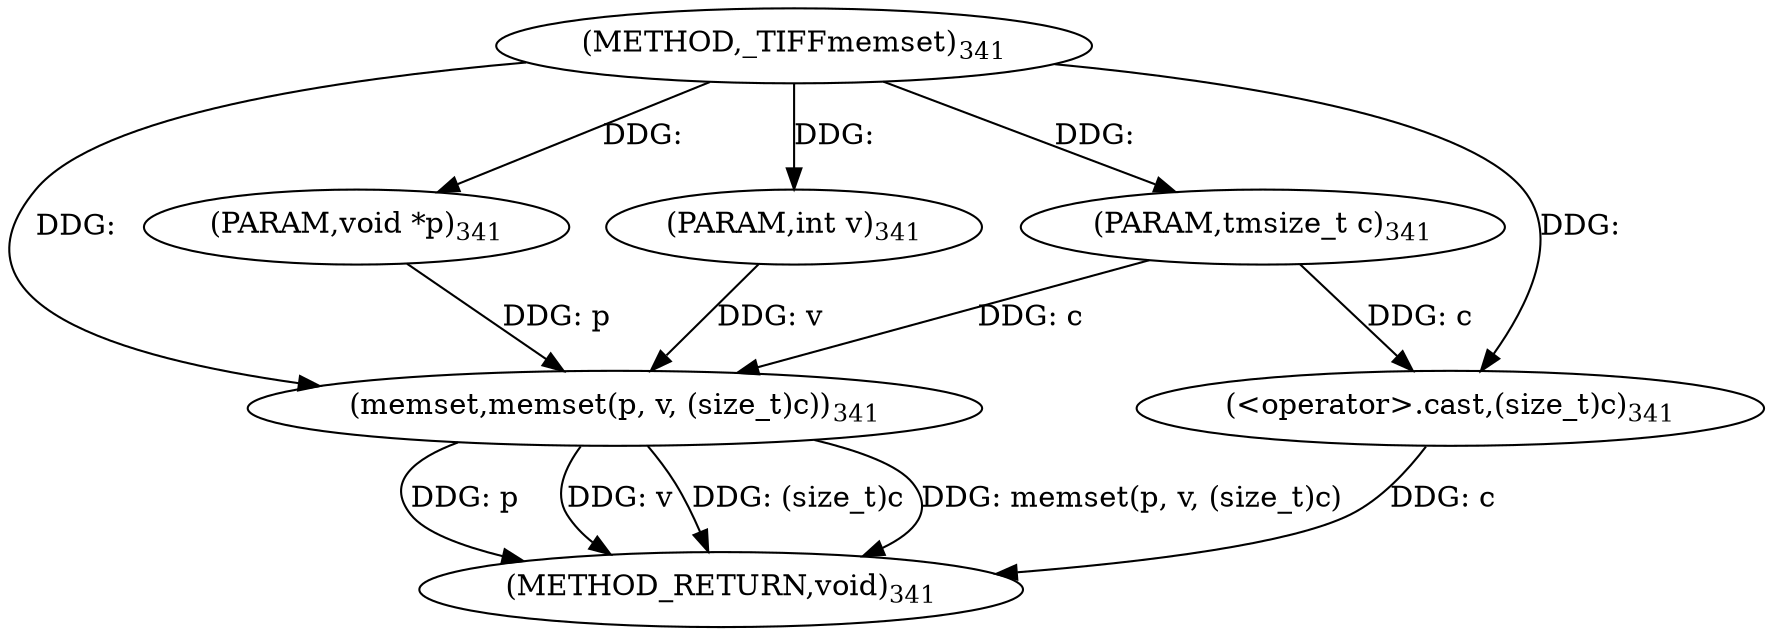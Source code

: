 digraph "_TIFFmemset" {  
"34168" [label = <(METHOD,_TIFFmemset)<SUB>341</SUB>> ]
"34179" [label = <(METHOD_RETURN,void)<SUB>341</SUB>> ]
"34169" [label = <(PARAM,void *p)<SUB>341</SUB>> ]
"34170" [label = <(PARAM,int v)<SUB>341</SUB>> ]
"34171" [label = <(PARAM,tmsize_t c)<SUB>341</SUB>> ]
"34173" [label = <(memset,memset(p, v, (size_t)c))<SUB>341</SUB>> ]
"34176" [label = <(&lt;operator&gt;.cast,(size_t)c)<SUB>341</SUB>> ]
  "34173" -> "34179"  [ label = "DDG: p"] 
  "34173" -> "34179"  [ label = "DDG: v"] 
  "34176" -> "34179"  [ label = "DDG: c"] 
  "34173" -> "34179"  [ label = "DDG: (size_t)c"] 
  "34173" -> "34179"  [ label = "DDG: memset(p, v, (size_t)c)"] 
  "34168" -> "34169"  [ label = "DDG: "] 
  "34168" -> "34170"  [ label = "DDG: "] 
  "34168" -> "34171"  [ label = "DDG: "] 
  "34169" -> "34173"  [ label = "DDG: p"] 
  "34168" -> "34173"  [ label = "DDG: "] 
  "34170" -> "34173"  [ label = "DDG: v"] 
  "34171" -> "34173"  [ label = "DDG: c"] 
  "34171" -> "34176"  [ label = "DDG: c"] 
  "34168" -> "34176"  [ label = "DDG: "] 
}
